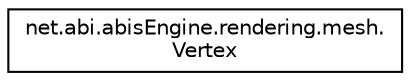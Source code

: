 digraph "Graphical Class Hierarchy"
{
 // LATEX_PDF_SIZE
  edge [fontname="Helvetica",fontsize="10",labelfontname="Helvetica",labelfontsize="10"];
  node [fontname="Helvetica",fontsize="10",shape=record];
  rankdir="LR";
  Node0 [label="net.abi.abisEngine.rendering.mesh.\lVertex",height=0.2,width=0.4,color="black", fillcolor="white", style="filled",URL="$d4/dfe/classnet_1_1abi_1_1abis_engine_1_1rendering_1_1mesh_1_1_vertex.html",tooltip=" "];
}
